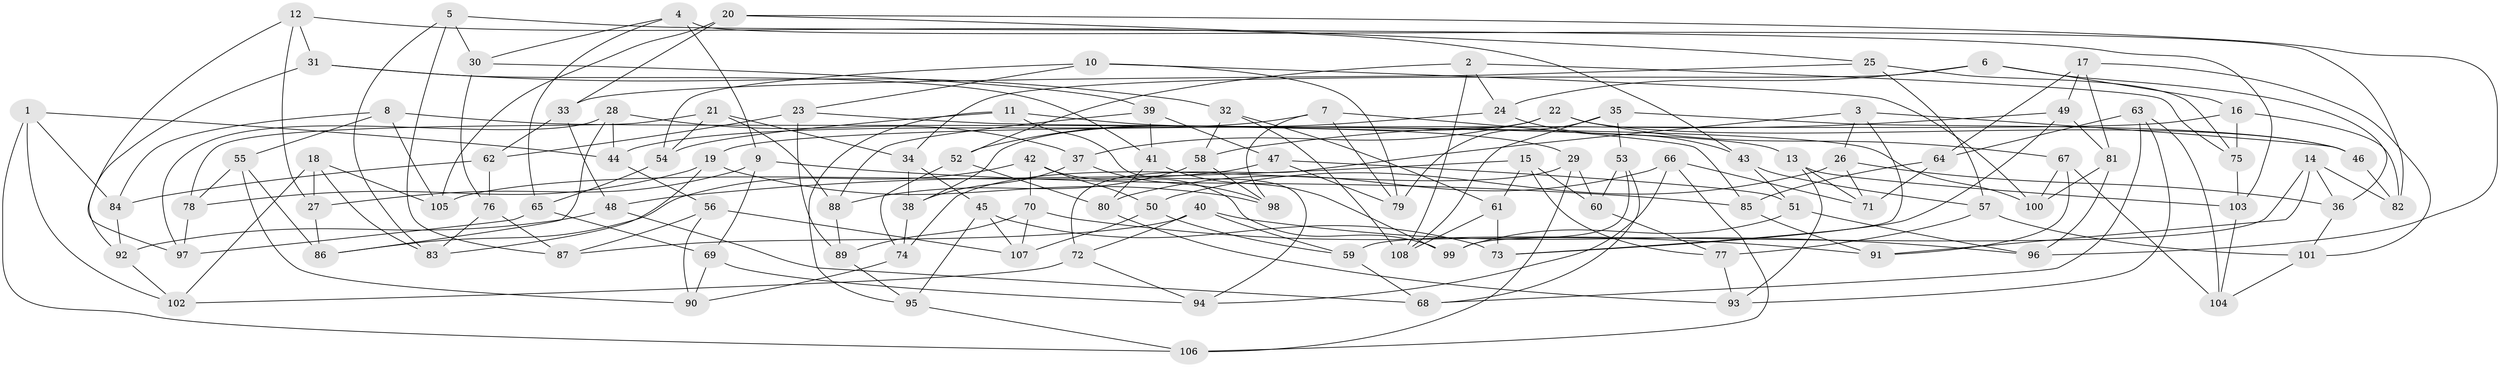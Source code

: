// coarse degree distribution, {3: 0.20930232558139536, 4: 0.3023255813953488, 5: 0.11627906976744186, 7: 0.09302325581395349, 6: 0.09302325581395349, 9: 0.09302325581395349, 8: 0.06976744186046512, 10: 0.023255813953488372}
// Generated by graph-tools (version 1.1) at 2025/01/03/04/25 22:01:37]
// undirected, 108 vertices, 216 edges
graph export_dot {
graph [start="1"]
  node [color=gray90,style=filled];
  1;
  2;
  3;
  4;
  5;
  6;
  7;
  8;
  9;
  10;
  11;
  12;
  13;
  14;
  15;
  16;
  17;
  18;
  19;
  20;
  21;
  22;
  23;
  24;
  25;
  26;
  27;
  28;
  29;
  30;
  31;
  32;
  33;
  34;
  35;
  36;
  37;
  38;
  39;
  40;
  41;
  42;
  43;
  44;
  45;
  46;
  47;
  48;
  49;
  50;
  51;
  52;
  53;
  54;
  55;
  56;
  57;
  58;
  59;
  60;
  61;
  62;
  63;
  64;
  65;
  66;
  67;
  68;
  69;
  70;
  71;
  72;
  73;
  74;
  75;
  76;
  77;
  78;
  79;
  80;
  81;
  82;
  83;
  84;
  85;
  86;
  87;
  88;
  89;
  90;
  91;
  92;
  93;
  94;
  95;
  96;
  97;
  98;
  99;
  100;
  101;
  102;
  103;
  104;
  105;
  106;
  107;
  108;
  1 -- 102;
  1 -- 44;
  1 -- 106;
  1 -- 84;
  2 -- 75;
  2 -- 52;
  2 -- 108;
  2 -- 24;
  3 -- 72;
  3 -- 26;
  3 -- 73;
  3 -- 46;
  4 -- 9;
  4 -- 30;
  4 -- 65;
  4 -- 82;
  5 -- 103;
  5 -- 83;
  5 -- 87;
  5 -- 30;
  6 -- 36;
  6 -- 16;
  6 -- 34;
  6 -- 24;
  7 -- 79;
  7 -- 85;
  7 -- 98;
  7 -- 44;
  8 -- 105;
  8 -- 84;
  8 -- 55;
  8 -- 13;
  9 -- 85;
  9 -- 27;
  9 -- 69;
  10 -- 54;
  10 -- 79;
  10 -- 23;
  10 -- 100;
  11 -- 95;
  11 -- 54;
  11 -- 29;
  11 -- 94;
  12 -- 31;
  12 -- 27;
  12 -- 43;
  12 -- 97;
  13 -- 71;
  13 -- 103;
  13 -- 93;
  14 -- 91;
  14 -- 82;
  14 -- 59;
  14 -- 36;
  15 -- 48;
  15 -- 77;
  15 -- 60;
  15 -- 61;
  16 -- 82;
  16 -- 75;
  16 -- 19;
  17 -- 81;
  17 -- 64;
  17 -- 101;
  17 -- 49;
  18 -- 83;
  18 -- 102;
  18 -- 105;
  18 -- 27;
  19 -- 98;
  19 -- 83;
  19 -- 78;
  20 -- 33;
  20 -- 96;
  20 -- 105;
  20 -- 25;
  21 -- 88;
  21 -- 54;
  21 -- 34;
  21 -- 78;
  22 -- 67;
  22 -- 38;
  22 -- 46;
  22 -- 37;
  23 -- 62;
  23 -- 100;
  23 -- 89;
  24 -- 43;
  24 -- 52;
  25 -- 33;
  25 -- 57;
  25 -- 75;
  26 -- 36;
  26 -- 50;
  26 -- 71;
  27 -- 86;
  28 -- 37;
  28 -- 97;
  28 -- 44;
  28 -- 86;
  29 -- 106;
  29 -- 60;
  29 -- 74;
  30 -- 76;
  30 -- 39;
  31 -- 92;
  31 -- 41;
  31 -- 32;
  32 -- 108;
  32 -- 58;
  32 -- 61;
  33 -- 62;
  33 -- 48;
  34 -- 45;
  34 -- 38;
  35 -- 53;
  35 -- 108;
  35 -- 79;
  35 -- 46;
  36 -- 101;
  37 -- 38;
  37 -- 98;
  38 -- 74;
  39 -- 88;
  39 -- 47;
  39 -- 41;
  40 -- 87;
  40 -- 59;
  40 -- 96;
  40 -- 72;
  41 -- 80;
  41 -- 99;
  42 -- 99;
  42 -- 50;
  42 -- 70;
  42 -- 86;
  43 -- 57;
  43 -- 51;
  44 -- 56;
  45 -- 73;
  45 -- 95;
  45 -- 107;
  46 -- 82;
  47 -- 51;
  47 -- 79;
  47 -- 105;
  48 -- 92;
  48 -- 68;
  49 -- 73;
  49 -- 58;
  49 -- 81;
  50 -- 107;
  50 -- 59;
  51 -- 99;
  51 -- 96;
  52 -- 74;
  52 -- 80;
  53 -- 60;
  53 -- 99;
  53 -- 68;
  54 -- 65;
  55 -- 86;
  55 -- 78;
  55 -- 90;
  56 -- 87;
  56 -- 90;
  56 -- 107;
  57 -- 77;
  57 -- 101;
  58 -- 88;
  58 -- 98;
  59 -- 68;
  60 -- 77;
  61 -- 108;
  61 -- 73;
  62 -- 76;
  62 -- 84;
  63 -- 68;
  63 -- 93;
  63 -- 104;
  63 -- 64;
  64 -- 71;
  64 -- 85;
  65 -- 69;
  65 -- 97;
  66 -- 94;
  66 -- 71;
  66 -- 106;
  66 -- 80;
  67 -- 91;
  67 -- 100;
  67 -- 104;
  69 -- 94;
  69 -- 90;
  70 -- 91;
  70 -- 89;
  70 -- 107;
  72 -- 102;
  72 -- 94;
  74 -- 90;
  75 -- 103;
  76 -- 83;
  76 -- 87;
  77 -- 93;
  78 -- 97;
  80 -- 93;
  81 -- 100;
  81 -- 96;
  84 -- 92;
  85 -- 91;
  88 -- 89;
  89 -- 95;
  92 -- 102;
  95 -- 106;
  101 -- 104;
  103 -- 104;
}
